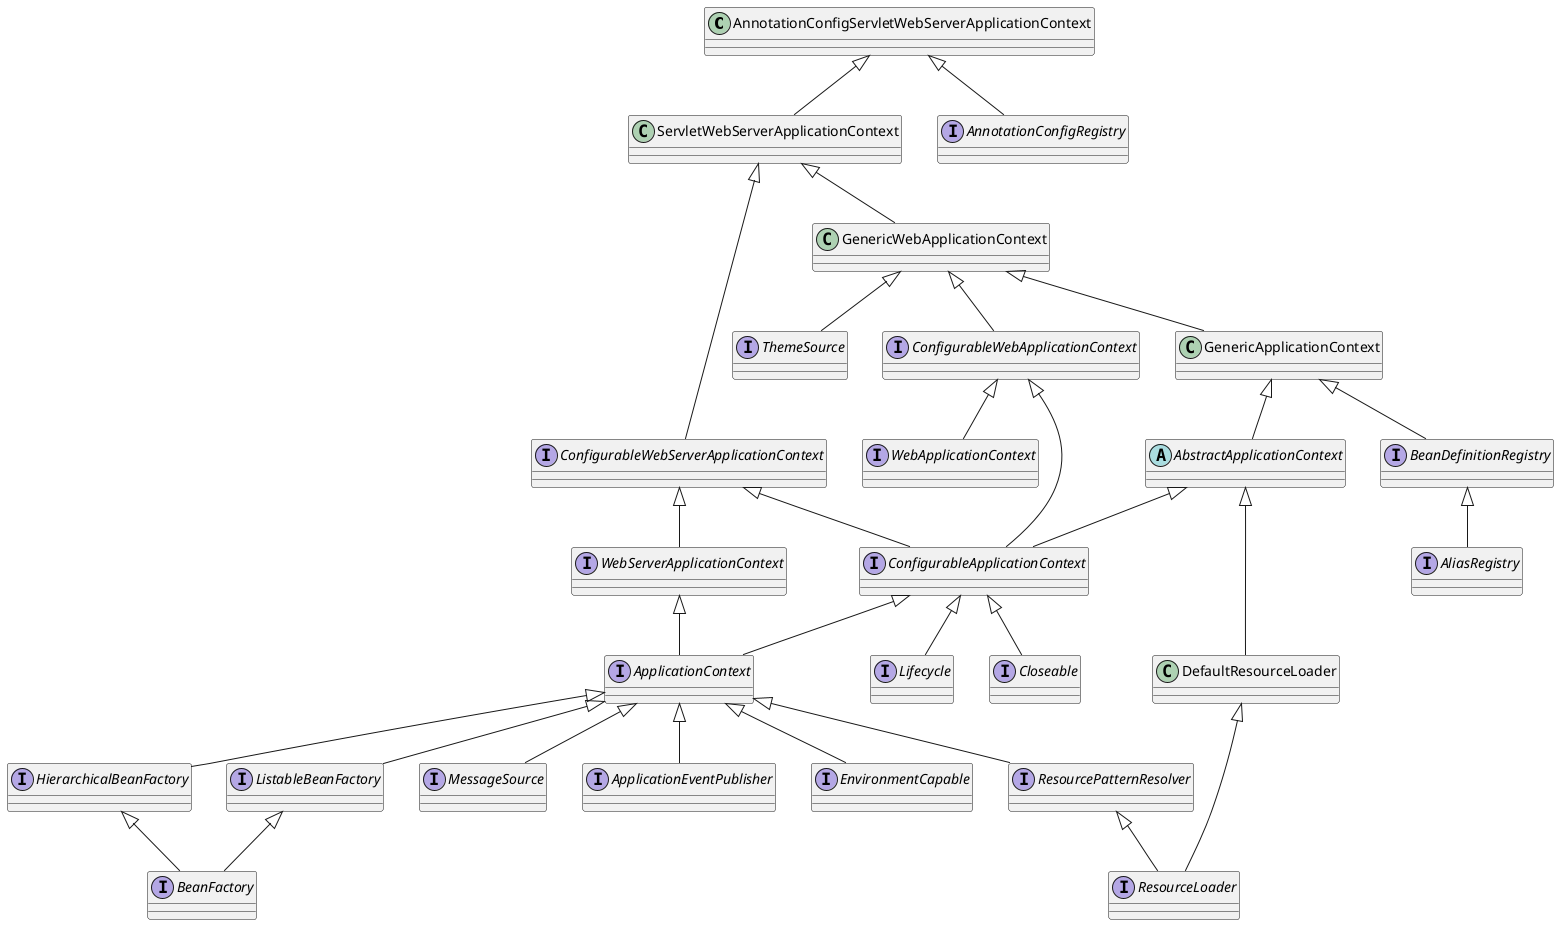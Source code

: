 @startuml
'https://plantuml.com/class-diagram

class AnnotationConfigServletWebServerApplicationContext
class ServletWebServerApplicationContext
interface AnnotationConfigRegistry

AnnotationConfigServletWebServerApplicationContext <|-- ServletWebServerApplicationContext
AnnotationConfigServletWebServerApplicationContext <|-- AnnotationConfigRegistry

interface ConfigurableWebServerApplicationContext
class GenericWebApplicationContext

ServletWebServerApplicationContext <|-- GenericWebApplicationContext
ServletWebServerApplicationContext <|-- ConfigurableWebServerApplicationContext

interface ConfigurableApplicationContext
interface WebServerApplicationContext
interface ApplicationContext

ConfigurableWebServerApplicationContext <|-- ConfigurableApplicationContext
ConfigurableWebServerApplicationContext <|-- WebServerApplicationContext
WebServerApplicationContext <|-- ApplicationContext

abstract class AbstractApplicationContext
class GenericApplicationContext
class DefaultResourceLoader
interface ResourceLoader
interface ThemeSource

interface EnvironmentCapable
interface ListableBeanFactory
interface HierarchicalBeanFactory
interface MessageSource
interface ApplicationEventPublisher
interface ResourcePatternResolver

interface Lifecycle
interface Closeable
interface BeanDefinitionRegistry
interface AliasRegistry
interface ConfigurableWebApplicationContext
interface WebApplicationContext

interface BeanFactory

GenericWebApplicationContext <|-- GenericApplicationContext
GenericApplicationContext <|-- AbstractApplicationContext
AbstractApplicationContext <|-- DefaultResourceLoader
DefaultResourceLoader <|-- ResourceLoader

AbstractApplicationContext <|-- ConfigurableApplicationContext

GenericApplicationContext <|-- BeanDefinitionRegistry
BeanDefinitionRegistry <|-- AliasRegistry

GenericWebApplicationContext <|-- ConfigurableWebApplicationContext
GenericWebApplicationContext <|-- ThemeSource
ConfigurableWebApplicationContext <|-- WebApplicationContext
ConfigurableWebApplicationContext <|-- ConfigurableApplicationContext

ConfigurableApplicationContext <|-- ApplicationContext
ConfigurableApplicationContext <|-- Lifecycle
ConfigurableApplicationContext <|-- Closeable

ApplicationContext <|-- EnvironmentCapable
ApplicationContext <|-- ListableBeanFactory
ApplicationContext <|-- HierarchicalBeanFactory
ApplicationContext <|-- MessageSource
ApplicationContext <|-- ApplicationEventPublisher
ApplicationContext <|-- ResourcePatternResolver

ListableBeanFactory <|-- BeanFactory
HierarchicalBeanFactory <|-- BeanFactory
ResourcePatternResolver <|-- ResourceLoader

'class ArrayList {
'Object[] elementData
'size()
'}
'
'enum TimeUnit {
'DAYS
'HOURS
'MINUTES
'}

@enduml
